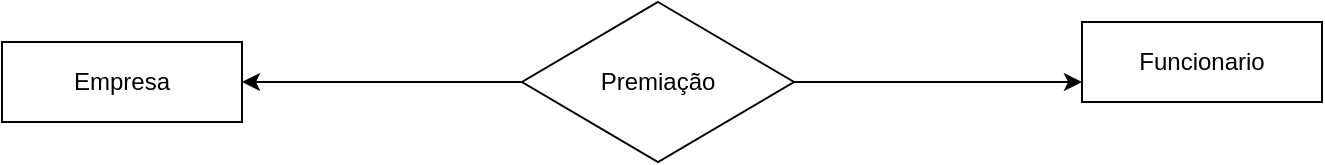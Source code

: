 <mxfile version="20.8.20" type="github">
  <diagram name="Página-1" id="dUaSISTyouP2mR0TBTnx">
    <mxGraphModel dx="1194" dy="584" grid="1" gridSize="10" guides="1" tooltips="1" connect="1" arrows="1" fold="1" page="1" pageScale="1" pageWidth="827" pageHeight="1169" math="0" shadow="0">
      <root>
        <mxCell id="0" />
        <mxCell id="1" parent="0" />
        <mxCell id="eNYxmGwZaBe9i3vbMudD-1" value="Empresa" style="rounded=0;whiteSpace=wrap;html=1;" vertex="1" parent="1">
          <mxGeometry x="60" y="90" width="120" height="40" as="geometry" />
        </mxCell>
        <mxCell id="eNYxmGwZaBe9i3vbMudD-2" value="Premiação" style="rhombus;whiteSpace=wrap;html=1;" vertex="1" parent="1">
          <mxGeometry x="320" y="70" width="136" height="80" as="geometry" />
        </mxCell>
        <mxCell id="eNYxmGwZaBe9i3vbMudD-3" value="Funcionario" style="rounded=0;whiteSpace=wrap;html=1;" vertex="1" parent="1">
          <mxGeometry x="600" y="80" width="120" height="40" as="geometry" />
        </mxCell>
        <mxCell id="eNYxmGwZaBe9i3vbMudD-4" value="" style="endArrow=classic;html=1;rounded=0;entryX=1;entryY=0.5;entryDx=0;entryDy=0;exitX=0;exitY=0.5;exitDx=0;exitDy=0;" edge="1" parent="1" source="eNYxmGwZaBe9i3vbMudD-2" target="eNYxmGwZaBe9i3vbMudD-1">
          <mxGeometry width="50" height="50" relative="1" as="geometry">
            <mxPoint x="230" y="140" as="sourcePoint" />
            <mxPoint x="280" y="90" as="targetPoint" />
          </mxGeometry>
        </mxCell>
        <mxCell id="eNYxmGwZaBe9i3vbMudD-5" value="" style="endArrow=classic;html=1;rounded=0;entryX=0;entryY=0.75;entryDx=0;entryDy=0;exitX=1;exitY=0.5;exitDx=0;exitDy=0;" edge="1" parent="1" source="eNYxmGwZaBe9i3vbMudD-2" target="eNYxmGwZaBe9i3vbMudD-3">
          <mxGeometry width="50" height="50" relative="1" as="geometry">
            <mxPoint x="460" y="110" as="sourcePoint" />
            <mxPoint x="530" y="70" as="targetPoint" />
          </mxGeometry>
        </mxCell>
      </root>
    </mxGraphModel>
  </diagram>
</mxfile>
